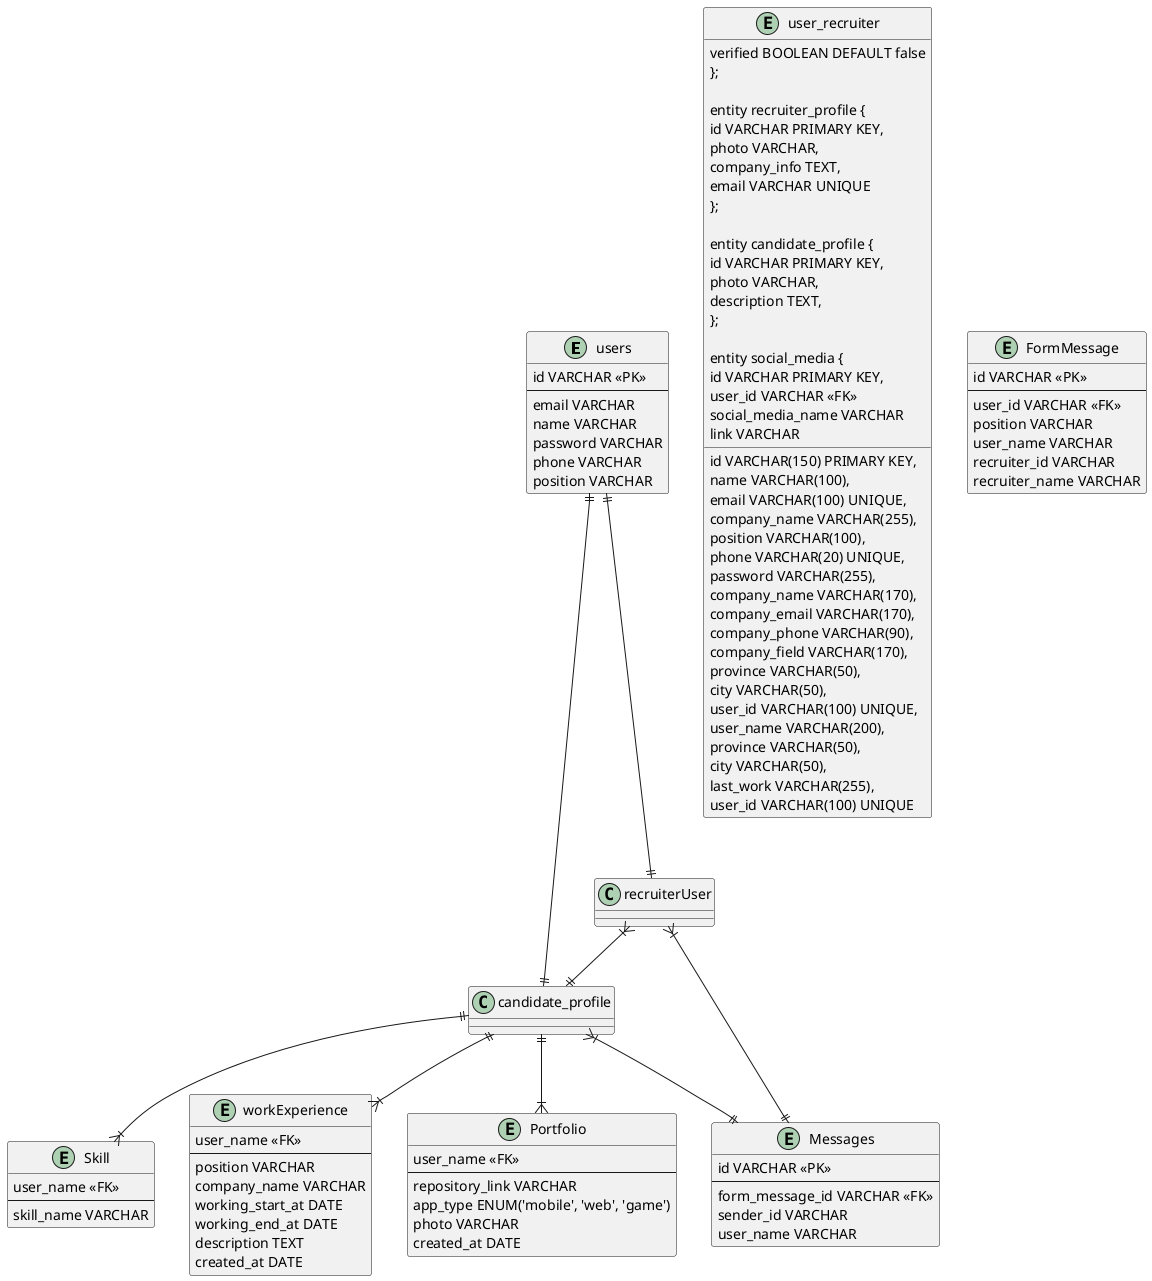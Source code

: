 @startuml WhiteSmoke

entity users {
    id VARCHAR <<PK>>
    ---
    email VARCHAR
    name VARCHAR
    password VARCHAR
    phone VARCHAR
    position VARCHAR
}

entity user_recruiter {
    id VARCHAR(150) PRIMARY KEY,
    name VARCHAR(100),
    email VARCHAR(100) UNIQUE,
    company_name VARCHAR(255),
    position VARCHAR(100),
    phone VARCHAR(20) UNIQUE,
    password VARCHAR(255),
    verified BOOLEAN DEFAULT false
};

entity recruiter_profile {
    id VARCHAR PRIMARY KEY,
    photo VARCHAR,
    company_name VARCHAR(170),
    company_email VARCHAR(170),
    company_phone VARCHAR(90),
    company_field VARCHAR(170),
    company_info TEXT,
    province VARCHAR(50),
    city VARCHAR(50),
    user_id VARCHAR(100) UNIQUE,
    email VARCHAR UNIQUE
};

entity candidate_profile {
    id VARCHAR PRIMARY KEY,
    user_name VARCHAR(200),
    photo VARCHAR,
    province VARCHAR(50),
    city VARCHAR(50),
    last_work VARCHAR(255),
    description TEXT,
    user_id VARCHAR(100) UNIQUE
};

entity social_media {
    id VARCHAR PRIMARY KEY,
    user_id VARCHAR <<FK>>
    social_media_name VARCHAR
    link VARCHAR
}

entity Skill {
    user_name <<FK>>
    ---
    skill_name VARCHAR
}

entity workExperience {
    user_name <<FK>>
    ---
    position VARCHAR
    company_name VARCHAR
    working_start_at DATE
    working_end_at DATE
    description TEXT
    created_at DATE
}

entity Portfolio {
    user_name <<FK>>
    ---
    repository_link VARCHAR
    app_type ENUM('mobile', 'web', 'game')
    photo VARCHAR
    created_at DATE
}

entity FormMessage {
    id VARCHAR <<PK>>
    ---
    user_id VARCHAR <<FK>>
    position VARCHAR
    user_name VARCHAR
    recruiter_id VARCHAR
    recruiter_name VARCHAR
}

entity Messages {
    id VARCHAR <<PK>>
    ---
    form_message_id VARCHAR <<FK>>
    sender_id VARCHAR
    user_name VARCHAR
}

users ||--|| candidate_profile
users ||--|| recruiterUser

candidate_profile ||--|{ Skill
candidate_profile ||--|{ workExperience
candidate_profile ||--|{ Portfolio
candidate_profile }|--|| Messages

recruiterUser }|--|| candidate_profile
recruiterUser }|--|| Messages

@enduml